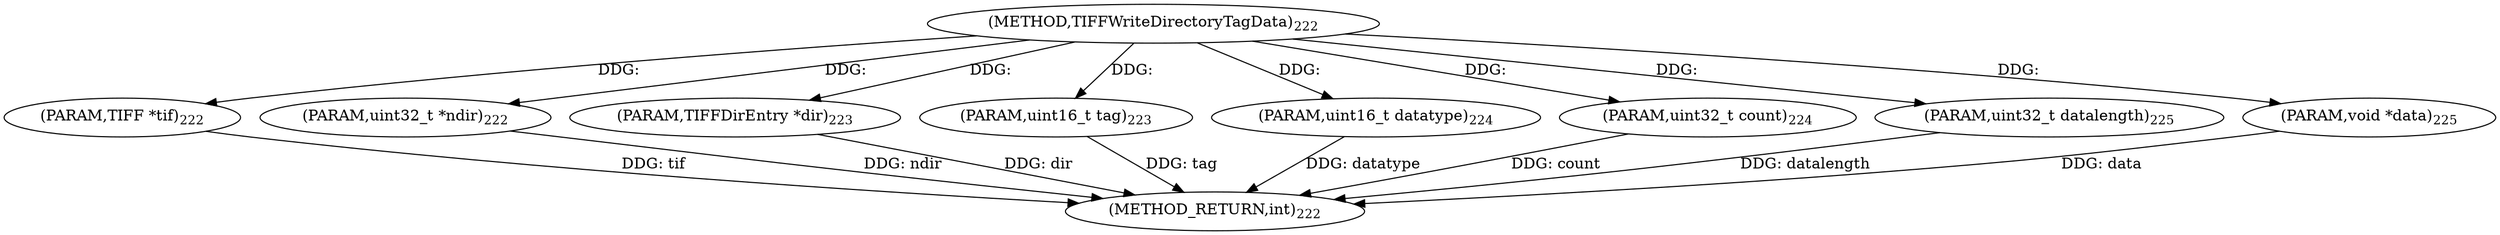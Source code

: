 digraph "TIFFWriteDirectoryTagData" {  
"64373" [label = <(METHOD,TIFFWriteDirectoryTagData)<SUB>222</SUB>> ]
"64382" [label = <(METHOD_RETURN,int)<SUB>222</SUB>> ]
"64374" [label = <(PARAM,TIFF *tif)<SUB>222</SUB>> ]
"64375" [label = <(PARAM,uint32_t *ndir)<SUB>222</SUB>> ]
"64376" [label = <(PARAM,TIFFDirEntry *dir)<SUB>223</SUB>> ]
"64377" [label = <(PARAM,uint16_t tag)<SUB>223</SUB>> ]
"64378" [label = <(PARAM,uint16_t datatype)<SUB>224</SUB>> ]
"64379" [label = <(PARAM,uint32_t count)<SUB>224</SUB>> ]
"64380" [label = <(PARAM,uint32_t datalength)<SUB>225</SUB>> ]
"64381" [label = <(PARAM,void *data)<SUB>225</SUB>> ]
  "64374" -> "64382"  [ label = "DDG: tif"] 
  "64375" -> "64382"  [ label = "DDG: ndir"] 
  "64376" -> "64382"  [ label = "DDG: dir"] 
  "64377" -> "64382"  [ label = "DDG: tag"] 
  "64378" -> "64382"  [ label = "DDG: datatype"] 
  "64379" -> "64382"  [ label = "DDG: count"] 
  "64380" -> "64382"  [ label = "DDG: datalength"] 
  "64381" -> "64382"  [ label = "DDG: data"] 
  "64373" -> "64374"  [ label = "DDG: "] 
  "64373" -> "64375"  [ label = "DDG: "] 
  "64373" -> "64376"  [ label = "DDG: "] 
  "64373" -> "64377"  [ label = "DDG: "] 
  "64373" -> "64378"  [ label = "DDG: "] 
  "64373" -> "64379"  [ label = "DDG: "] 
  "64373" -> "64380"  [ label = "DDG: "] 
  "64373" -> "64381"  [ label = "DDG: "] 
}
